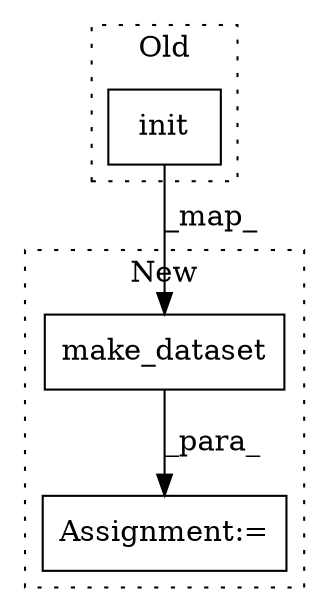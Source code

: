 digraph G {
subgraph cluster0 {
1 [label="init" a="32" s="1903" l="6" shape="box"];
label = "Old";
style="dotted";
}
subgraph cluster1 {
2 [label="make_dataset" a="32" s="1843,1869" l="13,1" shape="box"];
3 [label="Assignment:=" a="7" s="1828" l="1" shape="box"];
label = "New";
style="dotted";
}
1 -> 2 [label="_map_"];
2 -> 3 [label="_para_"];
}